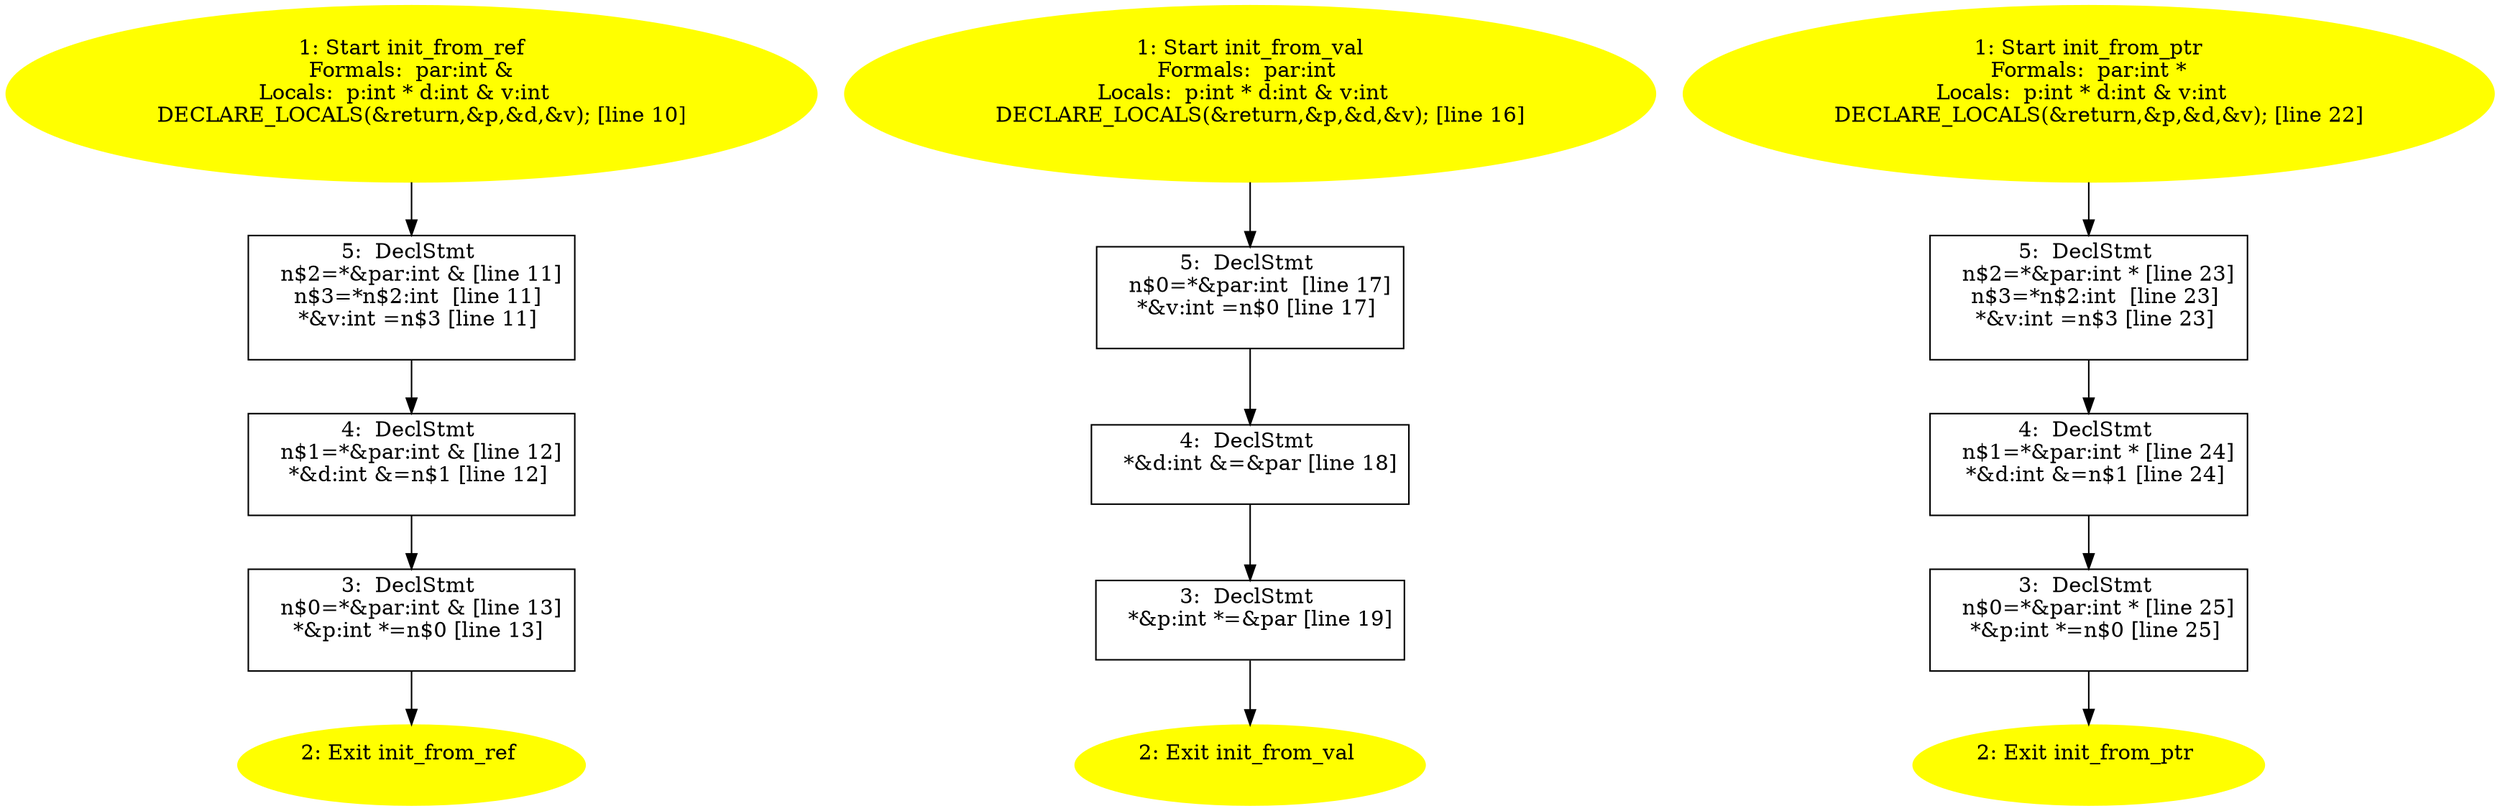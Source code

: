 /* @generated */
digraph iCFG {
"init_from_ref{d41d8cd98f00b204e9800998ecf8427e_Z13init_from_refRi}.0eca1eb6f38251277a4dd35efd2015b3_5" [label="5:  DeclStmt \n   n$2=*&par:int & [line 11]\n  n$3=*n$2:int  [line 11]\n  *&v:int =n$3 [line 11]\n " shape="box"]
	

	 "init_from_ref{d41d8cd98f00b204e9800998ecf8427e_Z13init_from_refRi}.0eca1eb6f38251277a4dd35efd2015b3_5" -> "init_from_ref{d41d8cd98f00b204e9800998ecf8427e_Z13init_from_refRi}.0eca1eb6f38251277a4dd35efd2015b3_4" ;
"init_from_ref{d41d8cd98f00b204e9800998ecf8427e_Z13init_from_refRi}.0eca1eb6f38251277a4dd35efd2015b3_4" [label="4:  DeclStmt \n   n$1=*&par:int & [line 12]\n  *&d:int &=n$1 [line 12]\n " shape="box"]
	

	 "init_from_ref{d41d8cd98f00b204e9800998ecf8427e_Z13init_from_refRi}.0eca1eb6f38251277a4dd35efd2015b3_4" -> "init_from_ref{d41d8cd98f00b204e9800998ecf8427e_Z13init_from_refRi}.0eca1eb6f38251277a4dd35efd2015b3_3" ;
"init_from_ref{d41d8cd98f00b204e9800998ecf8427e_Z13init_from_refRi}.0eca1eb6f38251277a4dd35efd2015b3_3" [label="3:  DeclStmt \n   n$0=*&par:int & [line 13]\n  *&p:int *=n$0 [line 13]\n " shape="box"]
	

	 "init_from_ref{d41d8cd98f00b204e9800998ecf8427e_Z13init_from_refRi}.0eca1eb6f38251277a4dd35efd2015b3_3" -> "init_from_ref{d41d8cd98f00b204e9800998ecf8427e_Z13init_from_refRi}.0eca1eb6f38251277a4dd35efd2015b3_2" ;
"init_from_ref{d41d8cd98f00b204e9800998ecf8427e_Z13init_from_refRi}.0eca1eb6f38251277a4dd35efd2015b3_2" [label="2: Exit init_from_ref \n  " color=yellow style=filled]
	

"init_from_ref{d41d8cd98f00b204e9800998ecf8427e_Z13init_from_refRi}.0eca1eb6f38251277a4dd35efd2015b3_1" [label="1: Start init_from_ref\nFormals:  par:int &\nLocals:  p:int * d:int & v:int  \n   DECLARE_LOCALS(&return,&p,&d,&v); [line 10]\n " color=yellow style=filled]
	

	 "init_from_ref{d41d8cd98f00b204e9800998ecf8427e_Z13init_from_refRi}.0eca1eb6f38251277a4dd35efd2015b3_1" -> "init_from_ref{d41d8cd98f00b204e9800998ecf8427e_Z13init_from_refRi}.0eca1eb6f38251277a4dd35efd2015b3_5" ;
"init_from_val{d41d8cd98f00b204e9800998ecf8427e_Z13init_from_vali}.79d650e1cee08dd1598dd02b2d17565f_5" [label="5:  DeclStmt \n   n$0=*&par:int  [line 17]\n  *&v:int =n$0 [line 17]\n " shape="box"]
	

	 "init_from_val{d41d8cd98f00b204e9800998ecf8427e_Z13init_from_vali}.79d650e1cee08dd1598dd02b2d17565f_5" -> "init_from_val{d41d8cd98f00b204e9800998ecf8427e_Z13init_from_vali}.79d650e1cee08dd1598dd02b2d17565f_4" ;
"init_from_val{d41d8cd98f00b204e9800998ecf8427e_Z13init_from_vali}.79d650e1cee08dd1598dd02b2d17565f_4" [label="4:  DeclStmt \n   *&d:int &=&par [line 18]\n " shape="box"]
	

	 "init_from_val{d41d8cd98f00b204e9800998ecf8427e_Z13init_from_vali}.79d650e1cee08dd1598dd02b2d17565f_4" -> "init_from_val{d41d8cd98f00b204e9800998ecf8427e_Z13init_from_vali}.79d650e1cee08dd1598dd02b2d17565f_3" ;
"init_from_val{d41d8cd98f00b204e9800998ecf8427e_Z13init_from_vali}.79d650e1cee08dd1598dd02b2d17565f_3" [label="3:  DeclStmt \n   *&p:int *=&par [line 19]\n " shape="box"]
	

	 "init_from_val{d41d8cd98f00b204e9800998ecf8427e_Z13init_from_vali}.79d650e1cee08dd1598dd02b2d17565f_3" -> "init_from_val{d41d8cd98f00b204e9800998ecf8427e_Z13init_from_vali}.79d650e1cee08dd1598dd02b2d17565f_2" ;
"init_from_val{d41d8cd98f00b204e9800998ecf8427e_Z13init_from_vali}.79d650e1cee08dd1598dd02b2d17565f_2" [label="2: Exit init_from_val \n  " color=yellow style=filled]
	

"init_from_val{d41d8cd98f00b204e9800998ecf8427e_Z13init_from_vali}.79d650e1cee08dd1598dd02b2d17565f_1" [label="1: Start init_from_val\nFormals:  par:int \nLocals:  p:int * d:int & v:int  \n   DECLARE_LOCALS(&return,&p,&d,&v); [line 16]\n " color=yellow style=filled]
	

	 "init_from_val{d41d8cd98f00b204e9800998ecf8427e_Z13init_from_vali}.79d650e1cee08dd1598dd02b2d17565f_1" -> "init_from_val{d41d8cd98f00b204e9800998ecf8427e_Z13init_from_vali}.79d650e1cee08dd1598dd02b2d17565f_5" ;
"init_from_ptr{d41d8cd98f00b204e9800998ecf8427e_Z13init_from_ptrPi}.196e7e747fed6430f6c31f85b9604de5_5" [label="5:  DeclStmt \n   n$2=*&par:int * [line 23]\n  n$3=*n$2:int  [line 23]\n  *&v:int =n$3 [line 23]\n " shape="box"]
	

	 "init_from_ptr{d41d8cd98f00b204e9800998ecf8427e_Z13init_from_ptrPi}.196e7e747fed6430f6c31f85b9604de5_5" -> "init_from_ptr{d41d8cd98f00b204e9800998ecf8427e_Z13init_from_ptrPi}.196e7e747fed6430f6c31f85b9604de5_4" ;
"init_from_ptr{d41d8cd98f00b204e9800998ecf8427e_Z13init_from_ptrPi}.196e7e747fed6430f6c31f85b9604de5_4" [label="4:  DeclStmt \n   n$1=*&par:int * [line 24]\n  *&d:int &=n$1 [line 24]\n " shape="box"]
	

	 "init_from_ptr{d41d8cd98f00b204e9800998ecf8427e_Z13init_from_ptrPi}.196e7e747fed6430f6c31f85b9604de5_4" -> "init_from_ptr{d41d8cd98f00b204e9800998ecf8427e_Z13init_from_ptrPi}.196e7e747fed6430f6c31f85b9604de5_3" ;
"init_from_ptr{d41d8cd98f00b204e9800998ecf8427e_Z13init_from_ptrPi}.196e7e747fed6430f6c31f85b9604de5_3" [label="3:  DeclStmt \n   n$0=*&par:int * [line 25]\n  *&p:int *=n$0 [line 25]\n " shape="box"]
	

	 "init_from_ptr{d41d8cd98f00b204e9800998ecf8427e_Z13init_from_ptrPi}.196e7e747fed6430f6c31f85b9604de5_3" -> "init_from_ptr{d41d8cd98f00b204e9800998ecf8427e_Z13init_from_ptrPi}.196e7e747fed6430f6c31f85b9604de5_2" ;
"init_from_ptr{d41d8cd98f00b204e9800998ecf8427e_Z13init_from_ptrPi}.196e7e747fed6430f6c31f85b9604de5_2" [label="2: Exit init_from_ptr \n  " color=yellow style=filled]
	

"init_from_ptr{d41d8cd98f00b204e9800998ecf8427e_Z13init_from_ptrPi}.196e7e747fed6430f6c31f85b9604de5_1" [label="1: Start init_from_ptr\nFormals:  par:int *\nLocals:  p:int * d:int & v:int  \n   DECLARE_LOCALS(&return,&p,&d,&v); [line 22]\n " color=yellow style=filled]
	

	 "init_from_ptr{d41d8cd98f00b204e9800998ecf8427e_Z13init_from_ptrPi}.196e7e747fed6430f6c31f85b9604de5_1" -> "init_from_ptr{d41d8cd98f00b204e9800998ecf8427e_Z13init_from_ptrPi}.196e7e747fed6430f6c31f85b9604de5_5" ;
}
